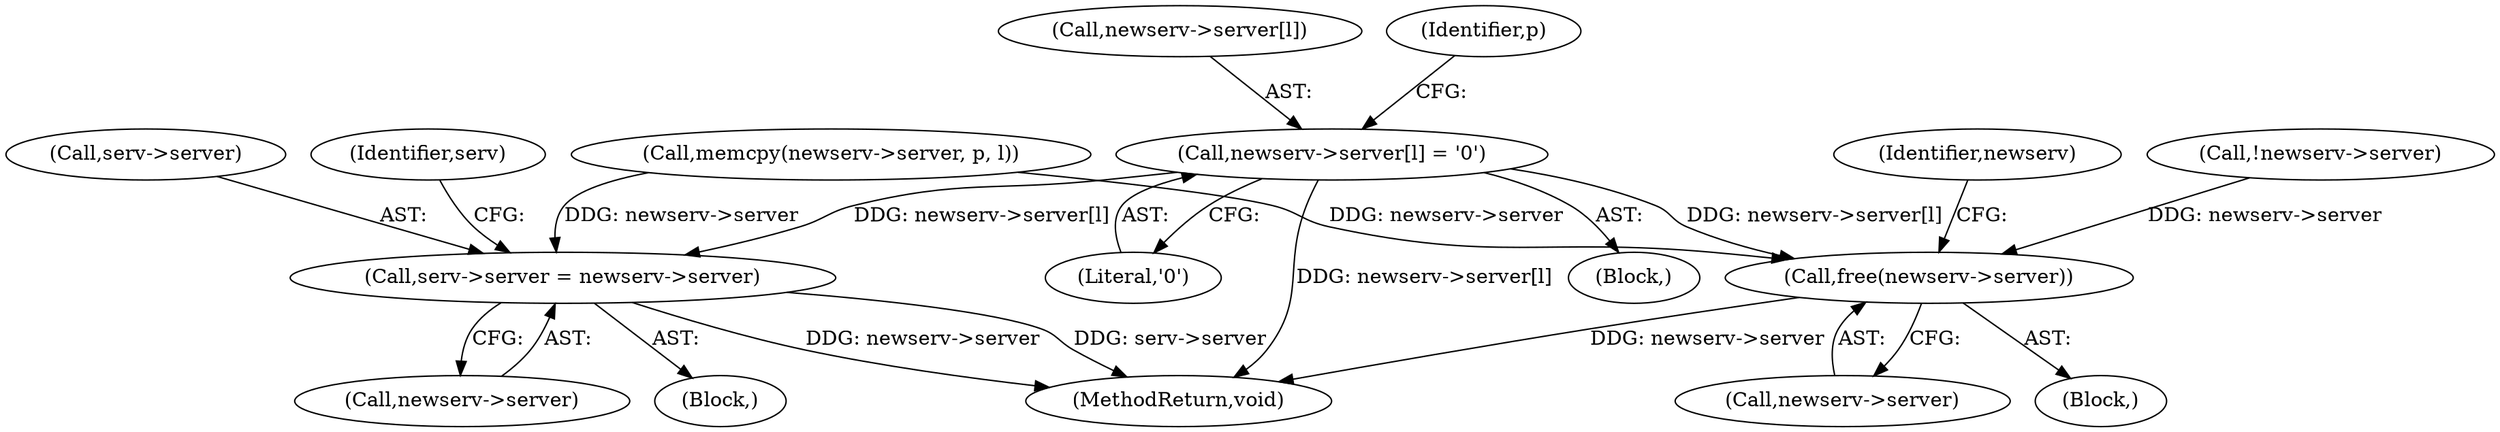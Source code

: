 digraph "0_miniupnp_140ee8d2204b383279f854802b27bdb41c1d5d1a@array" {
"1000833" [label="(Call,newserv->server[l] = '\0')"];
"1000958" [label="(Call,serv->server = newserv->server)"];
"1001031" [label="(Call,free(newserv->server))"];
"1000959" [label="(Call,serv->server)"];
"1000834" [label="(Call,newserv->server[l])"];
"1000247" [label="(Block,)"];
"1000962" [label="(Call,newserv->server)"];
"1000827" [label="(Call,memcpy(newserv->server, p, l))"];
"1001037" [label="(Identifier,newserv)"];
"1000942" [label="(Block,)"];
"1000833" [label="(Call,newserv->server[l] = '\0')"];
"1001022" [label="(Block,)"];
"1000818" [label="(Call,!newserv->server)"];
"1000958" [label="(Call,serv->server = newserv->server)"];
"1000839" [label="(Literal,'\0')"];
"1001032" [label="(Call,newserv->server)"];
"1000841" [label="(Identifier,p)"];
"1000967" [label="(Identifier,serv)"];
"1001055" [label="(MethodReturn,void)"];
"1001031" [label="(Call,free(newserv->server))"];
"1000833" -> "1000247"  [label="AST: "];
"1000833" -> "1000839"  [label="CFG: "];
"1000834" -> "1000833"  [label="AST: "];
"1000839" -> "1000833"  [label="AST: "];
"1000841" -> "1000833"  [label="CFG: "];
"1000833" -> "1001055"  [label="DDG: newserv->server[l]"];
"1000833" -> "1000958"  [label="DDG: newserv->server[l]"];
"1000833" -> "1001031"  [label="DDG: newserv->server[l]"];
"1000958" -> "1000942"  [label="AST: "];
"1000958" -> "1000962"  [label="CFG: "];
"1000959" -> "1000958"  [label="AST: "];
"1000962" -> "1000958"  [label="AST: "];
"1000967" -> "1000958"  [label="CFG: "];
"1000958" -> "1001055"  [label="DDG: newserv->server"];
"1000958" -> "1001055"  [label="DDG: serv->server"];
"1000827" -> "1000958"  [label="DDG: newserv->server"];
"1001031" -> "1001022"  [label="AST: "];
"1001031" -> "1001032"  [label="CFG: "];
"1001032" -> "1001031"  [label="AST: "];
"1001037" -> "1001031"  [label="CFG: "];
"1001031" -> "1001055"  [label="DDG: newserv->server"];
"1000827" -> "1001031"  [label="DDG: newserv->server"];
"1000818" -> "1001031"  [label="DDG: newserv->server"];
}
